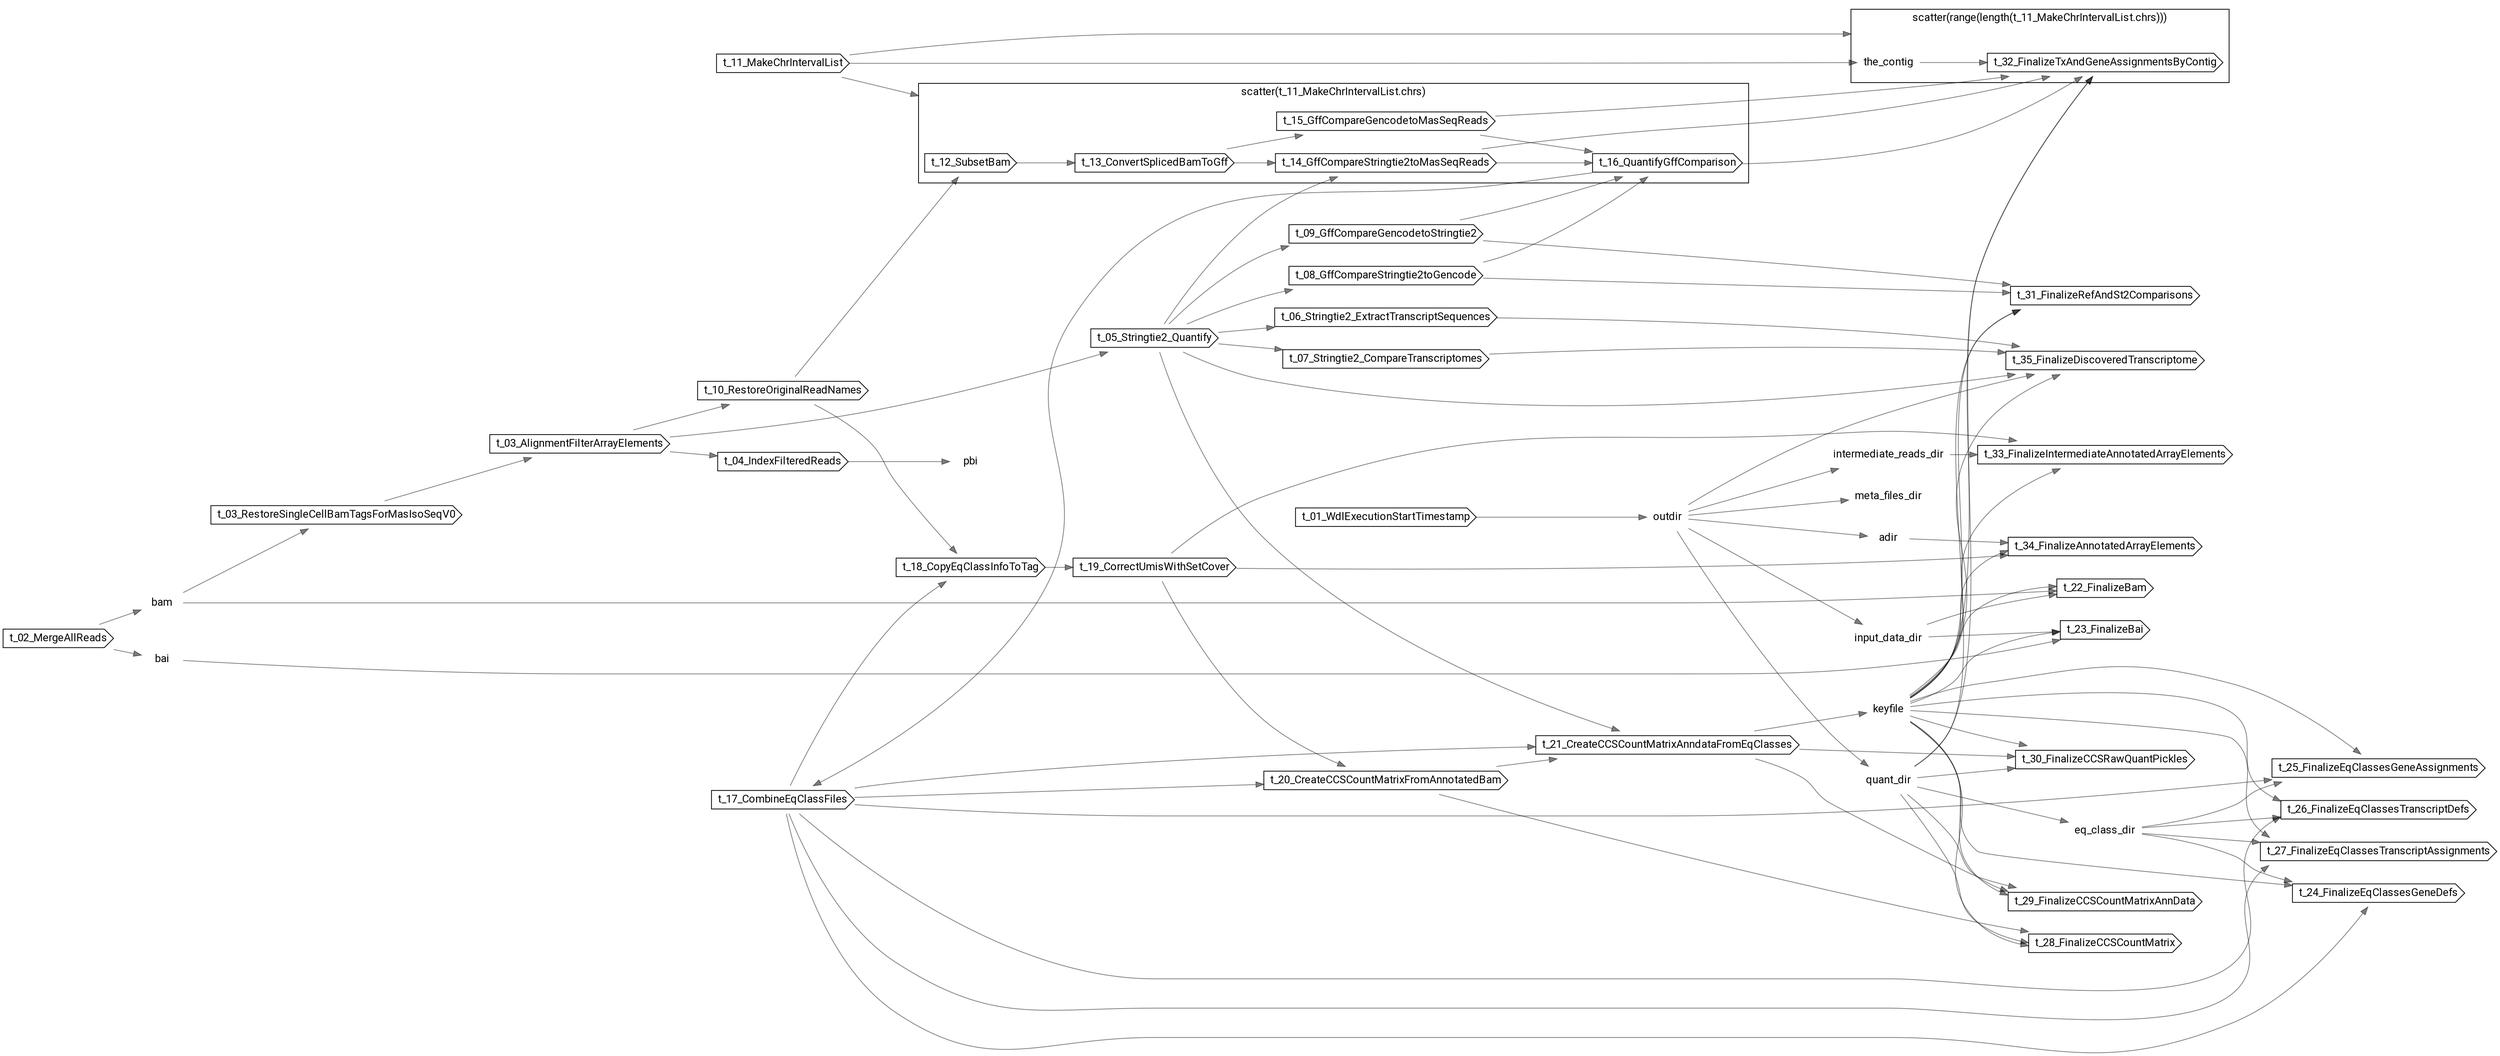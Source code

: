 // PBMASIsoSeqQuantify
digraph {
	compound=true rankdir=LR
	node [fontname=Roboto]
	edge [color="#00000080"]
	"call-t_01_WdlExecutionStartTimestamp" [label=t_01_WdlExecutionStartTimestamp shape=cds]
	"decl-outdir" [label=outdir shape=plaintext]
	"call-t_02_MergeAllReads" [label=t_02_MergeAllReads shape=cds]
	"decl-bam" [label=bam shape=plaintext]
	"decl-bai" [label=bai shape=plaintext]
	"call-t_03_RestoreSingleCellBamTagsForMasIsoSeqV0" [label=t_03_RestoreSingleCellBamTagsForMasIsoSeqV0 shape=cds]
	"call-t_03_AlignmentFilterArrayElements" [label=t_03_AlignmentFilterArrayElements shape=cds]
	"call-t_04_IndexFilteredReads" [label=t_04_IndexFilteredReads shape=cds]
	"decl-pbi" [label=pbi shape=plaintext]
	"call-t_05_Stringtie2_Quantify" [label=t_05_Stringtie2_Quantify shape=cds]
	"call-t_06_Stringtie2_ExtractTranscriptSequences" [label=t_06_Stringtie2_ExtractTranscriptSequences shape=cds]
	"call-t_07_Stringtie2_CompareTranscriptomes" [label=t_07_Stringtie2_CompareTranscriptomes shape=cds]
	"call-t_08_GffCompareStringtie2toGencode" [label=t_08_GffCompareStringtie2toGencode shape=cds]
	"call-t_09_GffCompareGencodetoStringtie2" [label=t_09_GffCompareGencodetoStringtie2 shape=cds]
	"call-t_10_RestoreOriginalReadNames" [label=t_10_RestoreOriginalReadNames shape=cds]
	"call-t_11_MakeChrIntervalList" [label=t_11_MakeChrIntervalList shape=cds]
	subgraph "cluster-scatter-L149C5-c" {
		fontname=Roboto label="scatter(t_11_MakeChrIntervalList.chrs)" rank=same
		"call-t_12_SubsetBam" [label=t_12_SubsetBam shape=cds]
		"call-t_13_ConvertSplicedBamToGff" [label=t_13_ConvertSplicedBamToGff shape=cds]
		"call-t_14_GffCompareStringtie2toMasSeqReads" [label=t_14_GffCompareStringtie2toMasSeqReads shape=cds]
		"call-t_15_GffCompareGencodetoMasSeqReads" [label=t_15_GffCompareGencodetoMasSeqReads shape=cds]
		"call-t_16_QuantifyGffComparison" [label=t_16_QuantifyGffComparison shape=cds]
		"scatter-L149C5-c" [label="" height=0 margin=0 style=invis width=0]
	}
	"call-t_17_CombineEqClassFiles" [label=t_17_CombineEqClassFiles shape=cds]
	"call-t_18_CopyEqClassInfoToTag" [label=t_18_CopyEqClassInfoToTag shape=cds]
	"call-t_19_CorrectUmisWithSetCover" [label=t_19_CorrectUmisWithSetCover shape=cds]
	"call-t_20_CreateCCSCountMatrixFromAnnotatedBam" [label=t_20_CreateCCSCountMatrixFromAnnotatedBam shape=cds]
	"call-t_21_CreateCCSCountMatrixAnndataFromEqClasses" [label=t_21_CreateCCSCountMatrixAnndataFromEqClasses shape=cds]
	"decl-keyfile" [label=keyfile shape=plaintext]
	"decl-input_data_dir" [label=input_data_dir shape=plaintext]
	"decl-adir" [label=adir shape=plaintext]
	"decl-quant_dir" [label=quant_dir shape=plaintext]
	"decl-meta_files_dir" [label=meta_files_dir shape=plaintext]
	"decl-intermediate_reads_dir" [label=intermediate_reads_dir shape=plaintext]
	"call-t_22_FinalizeBam" [label=t_22_FinalizeBam shape=cds]
	"call-t_23_FinalizeBai" [label=t_23_FinalizeBai shape=cds]
	"decl-eq_class_dir" [label=eq_class_dir shape=plaintext]
	"call-t_24_FinalizeEqClassesGeneDefs" [label=t_24_FinalizeEqClassesGeneDefs shape=cds]
	"call-t_25_FinalizeEqClassesGeneAssignments" [label=t_25_FinalizeEqClassesGeneAssignments shape=cds]
	"call-t_26_FinalizeEqClassesTranscriptDefs" [label=t_26_FinalizeEqClassesTranscriptDefs shape=cds]
	"call-t_27_FinalizeEqClassesTranscriptAssignments" [label=t_27_FinalizeEqClassesTranscriptAssignments shape=cds]
	"call-t_28_FinalizeCCSCountMatrix" [label=t_28_FinalizeCCSCountMatrix shape=cds]
	"call-t_29_FinalizeCCSCountMatrixAnnData" [label=t_29_FinalizeCCSCountMatrixAnnData shape=cds]
	"call-t_30_FinalizeCCSRawQuantPickles" [label=t_30_FinalizeCCSRawQuantPickles shape=cds]
	"call-t_31_FinalizeRefAndSt2Comparisons" [label=t_31_FinalizeRefAndSt2Comparisons shape=cds]
	subgraph "cluster-scatter-L317C5-i" {
		fontname=Roboto label="scatter(range(length(t_11_MakeChrIntervalList.chrs)))" rank=same
		"decl-the_contig" [label=the_contig shape=plaintext]
		"call-t_32_FinalizeTxAndGeneAssignmentsByContig" [label=t_32_FinalizeTxAndGeneAssignmentsByContig shape=cds]
		"scatter-L317C5-i" [label="" height=0 margin=0 style=invis width=0]
	}
	"call-t_33_FinalizeIntermediateAnnotatedArrayElements" [label=t_33_FinalizeIntermediateAnnotatedArrayElements shape=cds]
	"call-t_34_FinalizeAnnotatedArrayElements" [label=t_34_FinalizeAnnotatedArrayElements shape=cds]
	"call-t_35_FinalizeDiscoveredTranscriptome" [label=t_35_FinalizeDiscoveredTranscriptome shape=cds]
	"call-t_01_WdlExecutionStartTimestamp" -> "decl-outdir"
	"call-t_02_MergeAllReads" -> "decl-bam"
	"call-t_02_MergeAllReads" -> "decl-bai"
	"decl-bam" -> "call-t_03_RestoreSingleCellBamTagsForMasIsoSeqV0"
	"call-t_03_RestoreSingleCellBamTagsForMasIsoSeqV0" -> "call-t_03_AlignmentFilterArrayElements"
	"call-t_03_AlignmentFilterArrayElements" -> "call-t_04_IndexFilteredReads"
	"call-t_04_IndexFilteredReads" -> "decl-pbi"
	"call-t_03_AlignmentFilterArrayElements" -> "call-t_05_Stringtie2_Quantify"
	"call-t_05_Stringtie2_Quantify" -> "call-t_06_Stringtie2_ExtractTranscriptSequences"
	"call-t_05_Stringtie2_Quantify" -> "call-t_07_Stringtie2_CompareTranscriptomes"
	"call-t_05_Stringtie2_Quantify" -> "call-t_08_GffCompareStringtie2toGencode"
	"call-t_05_Stringtie2_Quantify" -> "call-t_09_GffCompareGencodetoStringtie2"
	"call-t_03_AlignmentFilterArrayElements" -> "call-t_10_RestoreOriginalReadNames"
	"call-t_11_MakeChrIntervalList" -> "scatter-L149C5-c" [lhead="cluster-scatter-L149C5-c"]
	"call-t_10_RestoreOriginalReadNames" -> "call-t_12_SubsetBam"
	"call-t_12_SubsetBam" -> "call-t_13_ConvertSplicedBamToGff"
	"call-t_05_Stringtie2_Quantify" -> "call-t_14_GffCompareStringtie2toMasSeqReads"
	"call-t_13_ConvertSplicedBamToGff" -> "call-t_14_GffCompareStringtie2toMasSeqReads"
	"call-t_13_ConvertSplicedBamToGff" -> "call-t_15_GffCompareGencodetoMasSeqReads"
	"call-t_09_GffCompareGencodetoStringtie2" -> "call-t_16_QuantifyGffComparison"
	"call-t_15_GffCompareGencodetoMasSeqReads" -> "call-t_16_QuantifyGffComparison"
	"call-t_08_GffCompareStringtie2toGencode" -> "call-t_16_QuantifyGffComparison"
	"call-t_14_GffCompareStringtie2toMasSeqReads" -> "call-t_16_QuantifyGffComparison"
	"call-t_16_QuantifyGffComparison" -> "call-t_17_CombineEqClassFiles"
	"call-t_17_CombineEqClassFiles" -> "call-t_18_CopyEqClassInfoToTag"
	"call-t_10_RestoreOriginalReadNames" -> "call-t_18_CopyEqClassInfoToTag"
	"call-t_18_CopyEqClassInfoToTag" -> "call-t_19_CorrectUmisWithSetCover"
	"call-t_17_CombineEqClassFiles" -> "call-t_20_CreateCCSCountMatrixFromAnnotatedBam"
	"call-t_19_CorrectUmisWithSetCover" -> "call-t_20_CreateCCSCountMatrixFromAnnotatedBam"
	"call-t_05_Stringtie2_Quantify" -> "call-t_21_CreateCCSCountMatrixAnndataFromEqClasses"
	"call-t_20_CreateCCSCountMatrixFromAnnotatedBam" -> "call-t_21_CreateCCSCountMatrixAnndataFromEqClasses"
	"call-t_17_CombineEqClassFiles" -> "call-t_21_CreateCCSCountMatrixAnndataFromEqClasses"
	"call-t_21_CreateCCSCountMatrixAnndataFromEqClasses" -> "decl-keyfile"
	"decl-outdir" -> "decl-input_data_dir"
	"decl-outdir" -> "decl-adir"
	"decl-outdir" -> "decl-quant_dir"
	"decl-outdir" -> "decl-meta_files_dir"
	"decl-outdir" -> "decl-intermediate_reads_dir"
	"decl-input_data_dir" -> "call-t_22_FinalizeBam"
	"decl-bam" -> "call-t_22_FinalizeBam"
	"decl-keyfile" -> "call-t_22_FinalizeBam"
	"decl-input_data_dir" -> "call-t_23_FinalizeBai"
	"decl-bai" -> "call-t_23_FinalizeBai"
	"decl-keyfile" -> "call-t_23_FinalizeBai"
	"decl-quant_dir" -> "decl-eq_class_dir"
	"call-t_17_CombineEqClassFiles" -> "call-t_24_FinalizeEqClassesGeneDefs"
	"decl-keyfile" -> "call-t_24_FinalizeEqClassesGeneDefs"
	"decl-eq_class_dir" -> "call-t_24_FinalizeEqClassesGeneDefs"
	"call-t_17_CombineEqClassFiles" -> "call-t_25_FinalizeEqClassesGeneAssignments"
	"decl-keyfile" -> "call-t_25_FinalizeEqClassesGeneAssignments"
	"decl-eq_class_dir" -> "call-t_25_FinalizeEqClassesGeneAssignments"
	"call-t_17_CombineEqClassFiles" -> "call-t_26_FinalizeEqClassesTranscriptDefs"
	"decl-keyfile" -> "call-t_26_FinalizeEqClassesTranscriptDefs"
	"decl-eq_class_dir" -> "call-t_26_FinalizeEqClassesTranscriptDefs"
	"call-t_17_CombineEqClassFiles" -> "call-t_27_FinalizeEqClassesTranscriptAssignments"
	"decl-keyfile" -> "call-t_27_FinalizeEqClassesTranscriptAssignments"
	"decl-eq_class_dir" -> "call-t_27_FinalizeEqClassesTranscriptAssignments"
	"decl-quant_dir" -> "call-t_28_FinalizeCCSCountMatrix"
	"decl-keyfile" -> "call-t_28_FinalizeCCSCountMatrix"
	"call-t_20_CreateCCSCountMatrixFromAnnotatedBam" -> "call-t_28_FinalizeCCSCountMatrix"
	"call-t_21_CreateCCSCountMatrixAnndataFromEqClasses" -> "call-t_29_FinalizeCCSCountMatrixAnnData"
	"decl-quant_dir" -> "call-t_29_FinalizeCCSCountMatrixAnnData"
	"decl-keyfile" -> "call-t_29_FinalizeCCSCountMatrixAnnData"
	"call-t_21_CreateCCSCountMatrixAnndataFromEqClasses" -> "call-t_30_FinalizeCCSRawQuantPickles"
	"decl-quant_dir" -> "call-t_30_FinalizeCCSRawQuantPickles"
	"decl-keyfile" -> "call-t_30_FinalizeCCSRawQuantPickles"
	"decl-quant_dir" -> "call-t_31_FinalizeRefAndSt2Comparisons"
	"call-t_08_GffCompareStringtie2toGencode" -> "call-t_31_FinalizeRefAndSt2Comparisons"
	"call-t_09_GffCompareGencodetoStringtie2" -> "call-t_31_FinalizeRefAndSt2Comparisons"
	"decl-keyfile" -> "call-t_31_FinalizeRefAndSt2Comparisons"
	"call-t_11_MakeChrIntervalList" -> "scatter-L317C5-i" [lhead="cluster-scatter-L317C5-i"]
	"call-t_11_MakeChrIntervalList" -> "decl-the_contig"
	"call-t_14_GffCompareStringtie2toMasSeqReads" -> "call-t_32_FinalizeTxAndGeneAssignmentsByContig"
	"call-t_15_GffCompareGencodetoMasSeqReads" -> "call-t_32_FinalizeTxAndGeneAssignmentsByContig"
	"call-t_16_QuantifyGffComparison" -> "call-t_32_FinalizeTxAndGeneAssignmentsByContig"
	"decl-keyfile" -> "call-t_32_FinalizeTxAndGeneAssignmentsByContig"
	"decl-the_contig" -> "call-t_32_FinalizeTxAndGeneAssignmentsByContig"
	"decl-quant_dir" -> "call-t_32_FinalizeTxAndGeneAssignmentsByContig"
	"call-t_19_CorrectUmisWithSetCover" -> "call-t_33_FinalizeIntermediateAnnotatedArrayElements"
	"decl-intermediate_reads_dir" -> "call-t_33_FinalizeIntermediateAnnotatedArrayElements"
	"decl-keyfile" -> "call-t_33_FinalizeIntermediateAnnotatedArrayElements"
	"call-t_19_CorrectUmisWithSetCover" -> "call-t_34_FinalizeAnnotatedArrayElements"
	"decl-keyfile" -> "call-t_34_FinalizeAnnotatedArrayElements"
	"decl-adir" -> "call-t_34_FinalizeAnnotatedArrayElements"
	"decl-keyfile" -> "call-t_35_FinalizeDiscoveredTranscriptome"
	"call-t_05_Stringtie2_Quantify" -> "call-t_35_FinalizeDiscoveredTranscriptome"
	"call-t_07_Stringtie2_CompareTranscriptomes" -> "call-t_35_FinalizeDiscoveredTranscriptome"
	"decl-outdir" -> "call-t_35_FinalizeDiscoveredTranscriptome"
	"call-t_06_Stringtie2_ExtractTranscriptSequences" -> "call-t_35_FinalizeDiscoveredTranscriptome"
}
